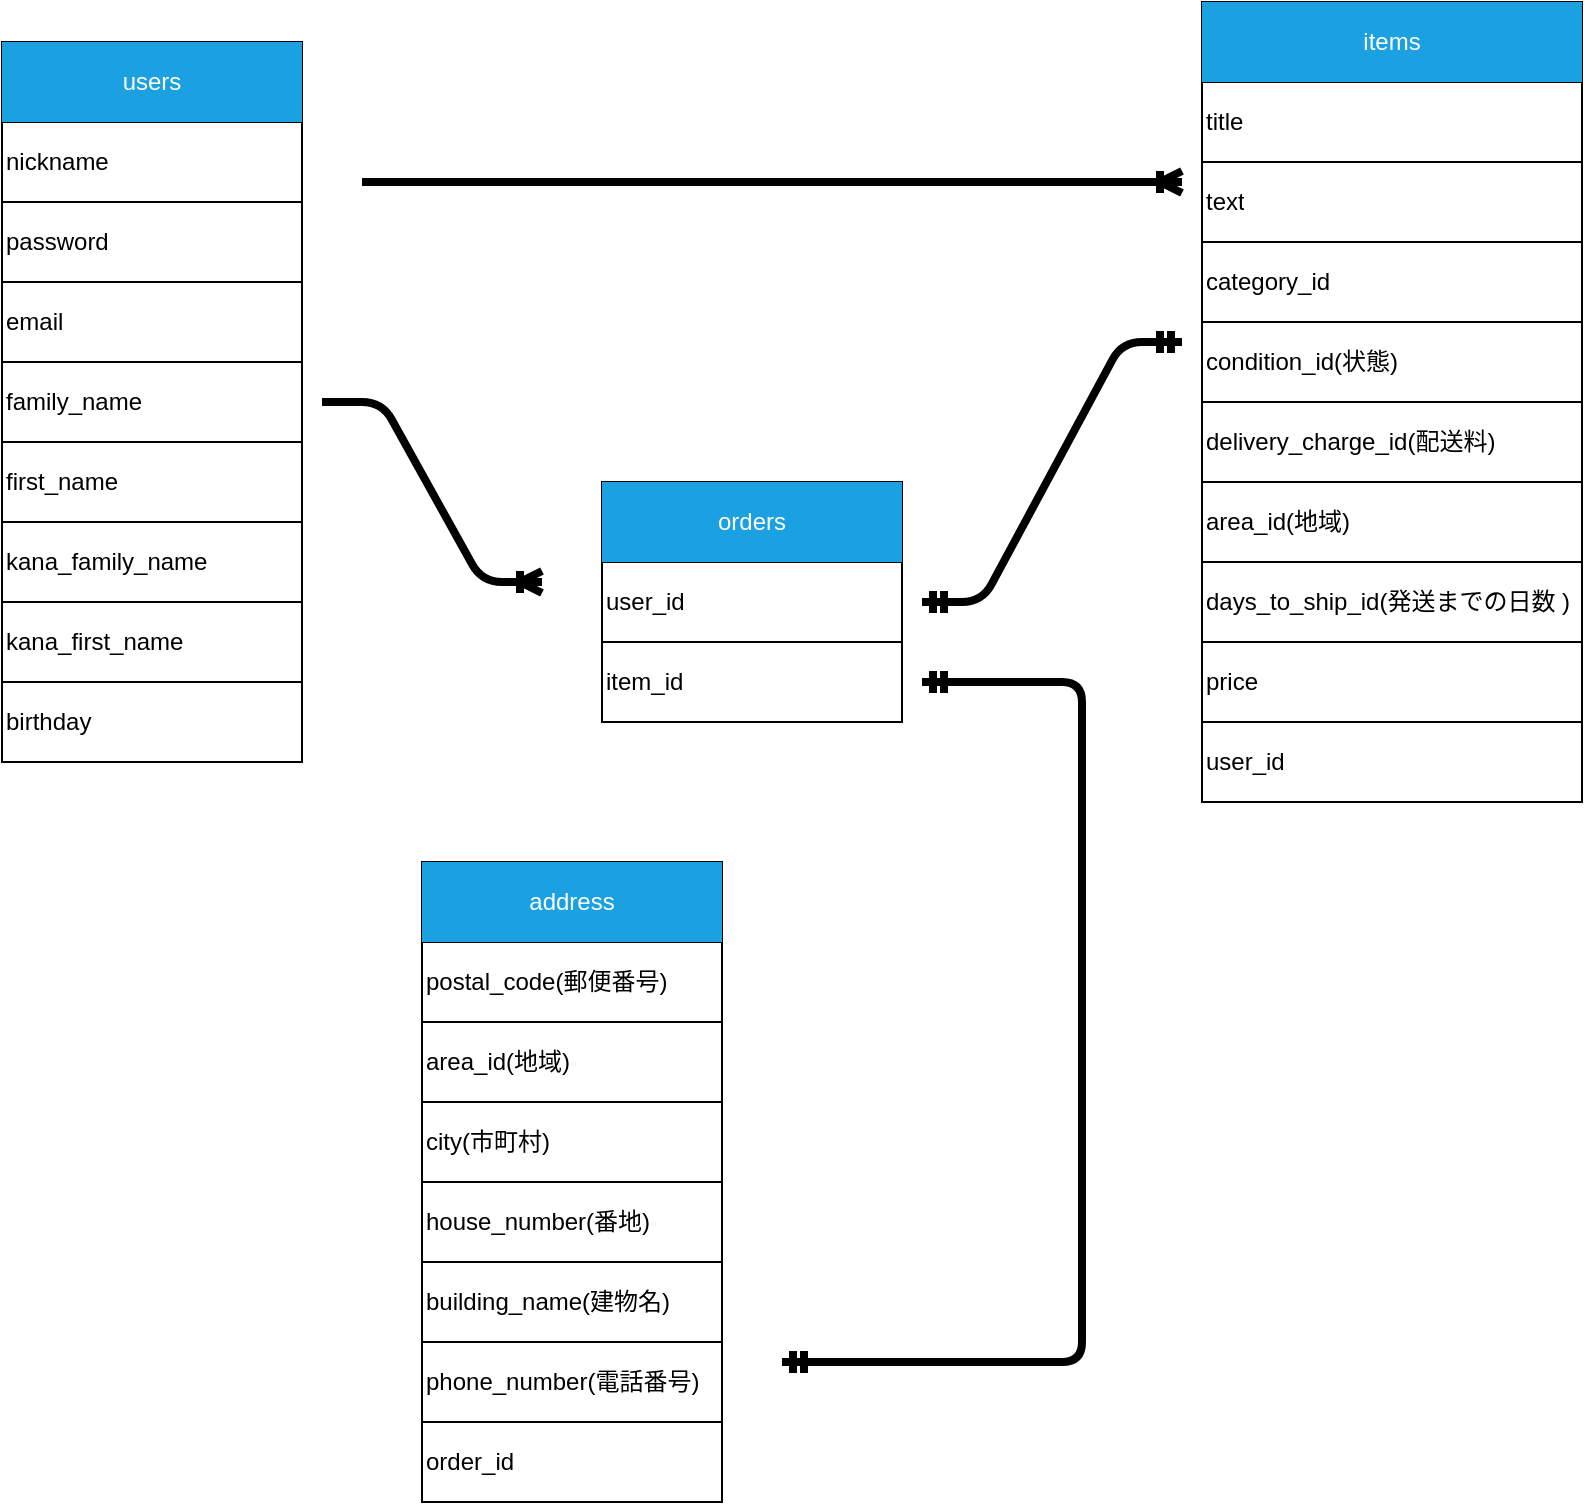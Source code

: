 <mxfile>
    <diagram id="GXkYhWcDg64RJHwpoIeN" name="ページ1">
        <mxGraphModel dx="1083" dy="779" grid="1" gridSize="10" guides="1" tooltips="1" connect="1" arrows="1" fold="1" page="1" pageScale="1" pageWidth="827" pageHeight="1169" math="0" shadow="0">
            <root>
                <mxCell id="0"/>
                <mxCell id="1" parent="0"/>
                <mxCell id="135" value="" style="shape=table;startSize=0;container=1;collapsible=0;childLayout=tableLayout;" parent="1" vertex="1">
                    <mxGeometry x="20" y="60" width="150" height="360" as="geometry"/>
                </mxCell>
                <mxCell id="136" value="" style="shape=tableRow;horizontal=0;startSize=0;swimlaneHead=0;swimlaneBody=0;top=0;left=0;bottom=0;right=0;collapsible=0;dropTarget=0;fillColor=none;points=[[0,0.5],[1,0.5]];portConstraint=eastwest;" parent="135" vertex="1">
                    <mxGeometry width="150" height="40" as="geometry"/>
                </mxCell>
                <mxCell id="137" value="users" style="shape=partialRectangle;html=1;whiteSpace=wrap;connectable=0;overflow=hidden;fillColor=#1ba1e2;top=0;left=0;bottom=0;right=0;pointerEvents=1;fontColor=#ffffff;strokeColor=#006EAF;" parent="136" vertex="1">
                    <mxGeometry width="150" height="40" as="geometry">
                        <mxRectangle width="150" height="40" as="alternateBounds"/>
                    </mxGeometry>
                </mxCell>
                <mxCell id="138" value="" style="shape=tableRow;horizontal=0;startSize=0;swimlaneHead=0;swimlaneBody=0;top=0;left=0;bottom=0;right=0;collapsible=0;dropTarget=0;fillColor=none;points=[[0,0.5],[1,0.5]];portConstraint=eastwest;" parent="135" vertex="1">
                    <mxGeometry y="40" width="150" height="40" as="geometry"/>
                </mxCell>
                <mxCell id="139" value="nickname" style="shape=partialRectangle;html=1;whiteSpace=wrap;connectable=0;overflow=hidden;fillColor=none;top=0;left=0;bottom=0;right=0;pointerEvents=1;align=left;" parent="138" vertex="1">
                    <mxGeometry width="150" height="40" as="geometry">
                        <mxRectangle width="150" height="40" as="alternateBounds"/>
                    </mxGeometry>
                </mxCell>
                <mxCell id="140" value="" style="shape=tableRow;horizontal=0;startSize=0;swimlaneHead=0;swimlaneBody=0;top=0;left=0;bottom=0;right=0;collapsible=0;dropTarget=0;fillColor=none;points=[[0,0.5],[1,0.5]];portConstraint=eastwest;" parent="135" vertex="1">
                    <mxGeometry y="80" width="150" height="40" as="geometry"/>
                </mxCell>
                <mxCell id="141" value="password" style="shape=partialRectangle;html=1;whiteSpace=wrap;connectable=0;overflow=hidden;fillColor=none;top=0;left=0;bottom=0;right=0;pointerEvents=1;align=left;" parent="140" vertex="1">
                    <mxGeometry width="150" height="40" as="geometry">
                        <mxRectangle width="150" height="40" as="alternateBounds"/>
                    </mxGeometry>
                </mxCell>
                <mxCell id="142" value="" style="shape=tableRow;horizontal=0;startSize=0;swimlaneHead=0;swimlaneBody=0;top=0;left=0;bottom=0;right=0;collapsible=0;dropTarget=0;fillColor=none;points=[[0,0.5],[1,0.5]];portConstraint=eastwest;" parent="135" vertex="1">
                    <mxGeometry y="120" width="150" height="40" as="geometry"/>
                </mxCell>
                <mxCell id="143" value="email" style="shape=partialRectangle;html=1;whiteSpace=wrap;connectable=0;overflow=hidden;fillColor=none;top=0;left=0;bottom=0;right=0;pointerEvents=1;align=left;" parent="142" vertex="1">
                    <mxGeometry width="150" height="40" as="geometry">
                        <mxRectangle width="150" height="40" as="alternateBounds"/>
                    </mxGeometry>
                </mxCell>
                <mxCell id="253" style="shape=tableRow;horizontal=0;startSize=0;swimlaneHead=0;swimlaneBody=0;top=0;left=0;bottom=0;right=0;collapsible=0;dropTarget=0;fillColor=none;points=[[0,0.5],[1,0.5]];portConstraint=eastwest;" vertex="1" parent="135">
                    <mxGeometry y="160" width="150" height="40" as="geometry"/>
                </mxCell>
                <mxCell id="254" value="family_name" style="shape=partialRectangle;html=1;whiteSpace=wrap;connectable=0;overflow=hidden;fillColor=none;top=0;left=0;bottom=0;right=0;pointerEvents=1;align=left;" vertex="1" parent="253">
                    <mxGeometry width="150" height="40" as="geometry">
                        <mxRectangle width="150" height="40" as="alternateBounds"/>
                    </mxGeometry>
                </mxCell>
                <mxCell id="251" style="shape=tableRow;horizontal=0;startSize=0;swimlaneHead=0;swimlaneBody=0;top=0;left=0;bottom=0;right=0;collapsible=0;dropTarget=0;fillColor=none;points=[[0,0.5],[1,0.5]];portConstraint=eastwest;" vertex="1" parent="135">
                    <mxGeometry y="200" width="150" height="40" as="geometry"/>
                </mxCell>
                <mxCell id="252" value="first_name" style="shape=partialRectangle;html=1;whiteSpace=wrap;connectable=0;overflow=hidden;fillColor=none;top=0;left=0;bottom=0;right=0;pointerEvents=1;align=left;" vertex="1" parent="251">
                    <mxGeometry width="150" height="40" as="geometry">
                        <mxRectangle width="150" height="40" as="alternateBounds"/>
                    </mxGeometry>
                </mxCell>
                <mxCell id="249" style="shape=tableRow;horizontal=0;startSize=0;swimlaneHead=0;swimlaneBody=0;top=0;left=0;bottom=0;right=0;collapsible=0;dropTarget=0;fillColor=none;points=[[0,0.5],[1,0.5]];portConstraint=eastwest;" vertex="1" parent="135">
                    <mxGeometry y="240" width="150" height="40" as="geometry"/>
                </mxCell>
                <mxCell id="250" value="kana_family_name" style="shape=partialRectangle;html=1;whiteSpace=wrap;connectable=0;overflow=hidden;fillColor=none;top=0;left=0;bottom=0;right=0;pointerEvents=1;align=left;" vertex="1" parent="249">
                    <mxGeometry width="150" height="40" as="geometry">
                        <mxRectangle width="150" height="40" as="alternateBounds"/>
                    </mxGeometry>
                </mxCell>
                <mxCell id="247" style="shape=tableRow;horizontal=0;startSize=0;swimlaneHead=0;swimlaneBody=0;top=0;left=0;bottom=0;right=0;collapsible=0;dropTarget=0;fillColor=none;points=[[0,0.5],[1,0.5]];portConstraint=eastwest;" vertex="1" parent="135">
                    <mxGeometry y="280" width="150" height="40" as="geometry"/>
                </mxCell>
                <mxCell id="248" value="kana_first_name" style="shape=partialRectangle;html=1;whiteSpace=wrap;connectable=0;overflow=hidden;fillColor=none;top=0;left=0;bottom=0;right=0;pointerEvents=1;align=left;" vertex="1" parent="247">
                    <mxGeometry width="150" height="40" as="geometry">
                        <mxRectangle width="150" height="40" as="alternateBounds"/>
                    </mxGeometry>
                </mxCell>
                <mxCell id="265" style="shape=tableRow;horizontal=0;startSize=0;swimlaneHead=0;swimlaneBody=0;top=0;left=0;bottom=0;right=0;collapsible=0;dropTarget=0;fillColor=none;points=[[0,0.5],[1,0.5]];portConstraint=eastwest;" vertex="1" parent="135">
                    <mxGeometry y="320" width="150" height="40" as="geometry"/>
                </mxCell>
                <mxCell id="266" value="birthday" style="shape=partialRectangle;html=1;whiteSpace=wrap;connectable=0;overflow=hidden;fillColor=none;top=0;left=0;bottom=0;right=0;pointerEvents=1;align=left;" vertex="1" parent="265">
                    <mxGeometry width="150" height="40" as="geometry">
                        <mxRectangle width="150" height="40" as="alternateBounds"/>
                    </mxGeometry>
                </mxCell>
                <mxCell id="159" value="" style="shape=table;startSize=0;container=1;collapsible=0;childLayout=tableLayout;" parent="1" vertex="1">
                    <mxGeometry x="620" y="40" width="190" height="400" as="geometry"/>
                </mxCell>
                <mxCell id="160" value="" style="shape=tableRow;horizontal=0;startSize=0;swimlaneHead=0;swimlaneBody=0;top=0;left=0;bottom=0;right=0;collapsible=0;dropTarget=0;fillColor=none;points=[[0,0.5],[1,0.5]];portConstraint=eastwest;" parent="159" vertex="1">
                    <mxGeometry width="190" height="40" as="geometry"/>
                </mxCell>
                <mxCell id="161" value="items" style="shape=partialRectangle;html=1;whiteSpace=wrap;connectable=0;overflow=hidden;fillColor=#1ba1e2;top=0;left=0;bottom=0;right=0;pointerEvents=1;fontColor=#ffffff;strokeColor=#006EAF;" parent="160" vertex="1">
                    <mxGeometry width="190" height="40" as="geometry">
                        <mxRectangle width="190" height="40" as="alternateBounds"/>
                    </mxGeometry>
                </mxCell>
                <mxCell id="164" value="" style="shape=tableRow;horizontal=0;startSize=0;swimlaneHead=0;swimlaneBody=0;top=0;left=0;bottom=0;right=0;collapsible=0;dropTarget=0;fillColor=none;points=[[0,0.5],[1,0.5]];portConstraint=eastwest;" parent="159" vertex="1">
                    <mxGeometry y="40" width="190" height="40" as="geometry"/>
                </mxCell>
                <mxCell id="165" value="title" style="shape=partialRectangle;html=1;whiteSpace=wrap;connectable=0;overflow=hidden;fillColor=none;top=0;left=0;bottom=0;right=0;pointerEvents=1;align=left;" parent="164" vertex="1">
                    <mxGeometry width="190" height="40" as="geometry">
                        <mxRectangle width="190" height="40" as="alternateBounds"/>
                    </mxGeometry>
                </mxCell>
                <mxCell id="166" value="" style="shape=tableRow;horizontal=0;startSize=0;swimlaneHead=0;swimlaneBody=0;top=0;left=0;bottom=0;right=0;collapsible=0;dropTarget=0;fillColor=none;points=[[0,0.5],[1,0.5]];portConstraint=eastwest;" parent="159" vertex="1">
                    <mxGeometry y="80" width="190" height="40" as="geometry"/>
                </mxCell>
                <mxCell id="167" value="text" style="shape=partialRectangle;html=1;whiteSpace=wrap;connectable=0;overflow=hidden;fillColor=none;top=0;left=0;bottom=0;right=0;pointerEvents=1;align=left;" parent="166" vertex="1">
                    <mxGeometry width="190" height="40" as="geometry">
                        <mxRectangle width="190" height="40" as="alternateBounds"/>
                    </mxGeometry>
                </mxCell>
                <mxCell id="192" style="shape=tableRow;horizontal=0;startSize=0;swimlaneHead=0;swimlaneBody=0;top=0;left=0;bottom=0;right=0;collapsible=0;dropTarget=0;fillColor=none;points=[[0,0.5],[1,0.5]];portConstraint=eastwest;" parent="159" vertex="1">
                    <mxGeometry y="120" width="190" height="40" as="geometry"/>
                </mxCell>
                <mxCell id="193" value="category_id" style="shape=partialRectangle;html=1;whiteSpace=wrap;connectable=0;overflow=hidden;fillColor=none;top=0;left=0;bottom=0;right=0;pointerEvents=1;align=left;" parent="192" vertex="1">
                    <mxGeometry width="190" height="40" as="geometry">
                        <mxRectangle width="190" height="40" as="alternateBounds"/>
                    </mxGeometry>
                </mxCell>
                <mxCell id="257" style="shape=tableRow;horizontal=0;startSize=0;swimlaneHead=0;swimlaneBody=0;top=0;left=0;bottom=0;right=0;collapsible=0;dropTarget=0;fillColor=none;points=[[0,0.5],[1,0.5]];portConstraint=eastwest;" vertex="1" parent="159">
                    <mxGeometry y="160" width="190" height="40" as="geometry"/>
                </mxCell>
                <mxCell id="258" value="condition_id(状態)" style="shape=partialRectangle;html=1;whiteSpace=wrap;connectable=0;overflow=hidden;fillColor=none;top=0;left=0;bottom=0;right=0;pointerEvents=1;align=left;" vertex="1" parent="257">
                    <mxGeometry width="190" height="40" as="geometry">
                        <mxRectangle width="190" height="40" as="alternateBounds"/>
                    </mxGeometry>
                </mxCell>
                <mxCell id="271" style="shape=tableRow;horizontal=0;startSize=0;swimlaneHead=0;swimlaneBody=0;top=0;left=0;bottom=0;right=0;collapsible=0;dropTarget=0;fillColor=none;points=[[0,0.5],[1,0.5]];portConstraint=eastwest;" vertex="1" parent="159">
                    <mxGeometry y="200" width="190" height="40" as="geometry"/>
                </mxCell>
                <mxCell id="272" value="delivery_charge_id(配送料)" style="shape=partialRectangle;html=1;whiteSpace=wrap;connectable=0;overflow=hidden;fillColor=none;top=0;left=0;bottom=0;right=0;pointerEvents=1;align=left;" vertex="1" parent="271">
                    <mxGeometry width="190" height="40" as="geometry">
                        <mxRectangle width="190" height="40" as="alternateBounds"/>
                    </mxGeometry>
                </mxCell>
                <mxCell id="269" style="shape=tableRow;horizontal=0;startSize=0;swimlaneHead=0;swimlaneBody=0;top=0;left=0;bottom=0;right=0;collapsible=0;dropTarget=0;fillColor=none;points=[[0,0.5],[1,0.5]];portConstraint=eastwest;" vertex="1" parent="159">
                    <mxGeometry y="240" width="190" height="40" as="geometry"/>
                </mxCell>
                <mxCell id="270" value="area_id(地域)" style="shape=partialRectangle;html=1;whiteSpace=wrap;connectable=0;overflow=hidden;fillColor=none;top=0;left=0;bottom=0;right=0;pointerEvents=1;align=left;" vertex="1" parent="269">
                    <mxGeometry width="190" height="40" as="geometry">
                        <mxRectangle width="190" height="40" as="alternateBounds"/>
                    </mxGeometry>
                </mxCell>
                <mxCell id="267" style="shape=tableRow;horizontal=0;startSize=0;swimlaneHead=0;swimlaneBody=0;top=0;left=0;bottom=0;right=0;collapsible=0;dropTarget=0;fillColor=none;points=[[0,0.5],[1,0.5]];portConstraint=eastwest;" vertex="1" parent="159">
                    <mxGeometry y="280" width="190" height="40" as="geometry"/>
                </mxCell>
                <mxCell id="268" value="days_to_ship_id(発送までの日数 )" style="shape=partialRectangle;html=1;whiteSpace=wrap;connectable=0;overflow=hidden;fillColor=none;top=0;left=0;bottom=0;right=0;pointerEvents=1;align=left;" vertex="1" parent="267">
                    <mxGeometry width="190" height="40" as="geometry">
                        <mxRectangle width="190" height="40" as="alternateBounds"/>
                    </mxGeometry>
                </mxCell>
                <mxCell id="273" style="shape=tableRow;horizontal=0;startSize=0;swimlaneHead=0;swimlaneBody=0;top=0;left=0;bottom=0;right=0;collapsible=0;dropTarget=0;fillColor=none;points=[[0,0.5],[1,0.5]];portConstraint=eastwest;" vertex="1" parent="159">
                    <mxGeometry y="320" width="190" height="40" as="geometry"/>
                </mxCell>
                <mxCell id="274" value="price" style="shape=partialRectangle;html=1;whiteSpace=wrap;connectable=0;overflow=hidden;fillColor=none;top=0;left=0;bottom=0;right=0;pointerEvents=1;align=left;" vertex="1" parent="273">
                    <mxGeometry width="190" height="40" as="geometry">
                        <mxRectangle width="190" height="40" as="alternateBounds"/>
                    </mxGeometry>
                </mxCell>
                <mxCell id="195" style="shape=tableRow;horizontal=0;startSize=0;swimlaneHead=0;swimlaneBody=0;top=0;left=0;bottom=0;right=0;collapsible=0;dropTarget=0;fillColor=none;points=[[0,0.5],[1,0.5]];portConstraint=eastwest;" parent="159" vertex="1">
                    <mxGeometry y="360" width="190" height="40" as="geometry"/>
                </mxCell>
                <mxCell id="196" value="user_id" style="shape=partialRectangle;html=1;whiteSpace=wrap;connectable=0;overflow=hidden;fillColor=none;top=0;left=0;bottom=0;right=0;pointerEvents=1;align=left;" parent="195" vertex="1">
                    <mxGeometry width="190" height="40" as="geometry">
                        <mxRectangle width="190" height="40" as="alternateBounds"/>
                    </mxGeometry>
                </mxCell>
                <mxCell id="197" value="" style="shape=table;startSize=0;container=1;collapsible=0;childLayout=tableLayout;" parent="1" vertex="1">
                    <mxGeometry x="230" y="470" width="150" height="320" as="geometry"/>
                </mxCell>
                <mxCell id="198" value="" style="shape=tableRow;horizontal=0;startSize=0;swimlaneHead=0;swimlaneBody=0;top=0;left=0;bottom=0;right=0;collapsible=0;dropTarget=0;fillColor=none;points=[[0,0.5],[1,0.5]];portConstraint=eastwest;" parent="197" vertex="1">
                    <mxGeometry width="150" height="40" as="geometry"/>
                </mxCell>
                <mxCell id="199" value="address" style="shape=partialRectangle;html=1;whiteSpace=wrap;connectable=0;overflow=hidden;fillColor=#1ba1e2;top=0;left=0;bottom=0;right=0;pointerEvents=1;fontColor=#ffffff;strokeColor=#006EAF;" parent="198" vertex="1">
                    <mxGeometry width="150" height="40" as="geometry">
                        <mxRectangle width="150" height="40" as="alternateBounds"/>
                    </mxGeometry>
                </mxCell>
                <mxCell id="206" style="shape=tableRow;horizontal=0;startSize=0;swimlaneHead=0;swimlaneBody=0;top=0;left=0;bottom=0;right=0;collapsible=0;dropTarget=0;fillColor=none;points=[[0,0.5],[1,0.5]];portConstraint=eastwest;" parent="197" vertex="1">
                    <mxGeometry y="40" width="150" height="40" as="geometry"/>
                </mxCell>
                <mxCell id="207" value="postal_code(郵便番号)" style="shape=partialRectangle;html=1;whiteSpace=wrap;connectable=0;overflow=hidden;fillColor=none;top=0;left=0;bottom=0;right=0;pointerEvents=1;align=left;" parent="206" vertex="1">
                    <mxGeometry width="150" height="40" as="geometry">
                        <mxRectangle width="150" height="40" as="alternateBounds"/>
                    </mxGeometry>
                </mxCell>
                <mxCell id="277" style="shape=tableRow;horizontal=0;startSize=0;swimlaneHead=0;swimlaneBody=0;top=0;left=0;bottom=0;right=0;collapsible=0;dropTarget=0;fillColor=none;points=[[0,0.5],[1,0.5]];portConstraint=eastwest;" vertex="1" parent="197">
                    <mxGeometry y="80" width="150" height="40" as="geometry"/>
                </mxCell>
                <mxCell id="278" value="area_id(地域)" style="shape=partialRectangle;html=1;whiteSpace=wrap;connectable=0;overflow=hidden;fillColor=none;top=0;left=0;bottom=0;right=0;pointerEvents=1;align=left;" vertex="1" parent="277">
                    <mxGeometry width="150" height="40" as="geometry">
                        <mxRectangle width="150" height="40" as="alternateBounds"/>
                    </mxGeometry>
                </mxCell>
                <mxCell id="210" style="shape=tableRow;horizontal=0;startSize=0;swimlaneHead=0;swimlaneBody=0;top=0;left=0;bottom=0;right=0;collapsible=0;dropTarget=0;fillColor=none;points=[[0,0.5],[1,0.5]];portConstraint=eastwest;" parent="197" vertex="1">
                    <mxGeometry y="120" width="150" height="40" as="geometry"/>
                </mxCell>
                <mxCell id="211" value="city(市町村)" style="shape=partialRectangle;html=1;whiteSpace=wrap;connectable=0;overflow=hidden;fillColor=none;top=0;left=0;bottom=0;right=0;pointerEvents=1;align=left;" parent="210" vertex="1">
                    <mxGeometry width="150" height="40" as="geometry">
                        <mxRectangle width="150" height="40" as="alternateBounds"/>
                    </mxGeometry>
                </mxCell>
                <mxCell id="212" style="shape=tableRow;horizontal=0;startSize=0;swimlaneHead=0;swimlaneBody=0;top=0;left=0;bottom=0;right=0;collapsible=0;dropTarget=0;fillColor=none;points=[[0,0.5],[1,0.5]];portConstraint=eastwest;" parent="197" vertex="1">
                    <mxGeometry y="160" width="150" height="40" as="geometry"/>
                </mxCell>
                <mxCell id="213" value="house_number(番地)" style="shape=partialRectangle;html=1;whiteSpace=wrap;connectable=0;overflow=hidden;fillColor=none;top=0;left=0;bottom=0;right=0;pointerEvents=1;align=left;" parent="212" vertex="1">
                    <mxGeometry width="150" height="40" as="geometry">
                        <mxRectangle width="150" height="40" as="alternateBounds"/>
                    </mxGeometry>
                </mxCell>
                <mxCell id="214" style="shape=tableRow;horizontal=0;startSize=0;swimlaneHead=0;swimlaneBody=0;top=0;left=0;bottom=0;right=0;collapsible=0;dropTarget=0;fillColor=none;points=[[0,0.5],[1,0.5]];portConstraint=eastwest;" parent="197" vertex="1">
                    <mxGeometry y="200" width="150" height="40" as="geometry"/>
                </mxCell>
                <mxCell id="215" value="building_name(建物名)" style="shape=partialRectangle;html=1;whiteSpace=wrap;connectable=0;overflow=hidden;fillColor=none;top=0;left=0;bottom=0;right=0;pointerEvents=1;align=left;" parent="214" vertex="1">
                    <mxGeometry width="150" height="40" as="geometry">
                        <mxRectangle width="150" height="40" as="alternateBounds"/>
                    </mxGeometry>
                </mxCell>
                <mxCell id="223" style="shape=tableRow;horizontal=0;startSize=0;swimlaneHead=0;swimlaneBody=0;top=0;left=0;bottom=0;right=0;collapsible=0;dropTarget=0;fillColor=none;points=[[0,0.5],[1,0.5]];portConstraint=eastwest;" parent="197" vertex="1">
                    <mxGeometry y="240" width="150" height="40" as="geometry"/>
                </mxCell>
                <mxCell id="224" value="phone_number(電話番号)" style="shape=partialRectangle;html=1;whiteSpace=wrap;connectable=0;overflow=hidden;fillColor=none;top=0;left=0;bottom=0;right=0;pointerEvents=1;align=left;" parent="223" vertex="1">
                    <mxGeometry width="150" height="40" as="geometry">
                        <mxRectangle width="150" height="40" as="alternateBounds"/>
                    </mxGeometry>
                </mxCell>
                <mxCell id="243" style="shape=tableRow;horizontal=0;startSize=0;swimlaneHead=0;swimlaneBody=0;top=0;left=0;bottom=0;right=0;collapsible=0;dropTarget=0;fillColor=none;points=[[0,0.5],[1,0.5]];portConstraint=eastwest;" vertex="1" parent="197">
                    <mxGeometry y="280" width="150" height="40" as="geometry"/>
                </mxCell>
                <mxCell id="244" value="order_id" style="shape=partialRectangle;html=1;whiteSpace=wrap;connectable=0;overflow=hidden;fillColor=none;top=0;left=0;bottom=0;right=0;pointerEvents=1;align=left;" vertex="1" parent="243">
                    <mxGeometry width="150" height="40" as="geometry">
                        <mxRectangle width="150" height="40" as="alternateBounds"/>
                    </mxGeometry>
                </mxCell>
                <mxCell id="220" value="" style="edgeStyle=entityRelationEdgeStyle;fontSize=12;html=1;endArrow=ERmandOne;startArrow=ERmandOne;strokeWidth=4;" parent="1" edge="1">
                    <mxGeometry width="100" height="100" relative="1" as="geometry">
                        <mxPoint x="480" y="340" as="sourcePoint"/>
                        <mxPoint x="610" y="210" as="targetPoint"/>
                    </mxGeometry>
                </mxCell>
                <mxCell id="222" value="" style="edgeStyle=entityRelationEdgeStyle;fontSize=12;html=1;endArrow=ERoneToMany;strokeWidth=4;" parent="1" edge="1">
                    <mxGeometry width="100" height="100" relative="1" as="geometry">
                        <mxPoint x="200" y="130" as="sourcePoint"/>
                        <mxPoint x="610" y="130" as="targetPoint"/>
                    </mxGeometry>
                </mxCell>
                <mxCell id="227" value="" style="shape=table;startSize=0;container=1;collapsible=0;childLayout=tableLayout;" vertex="1" parent="1">
                    <mxGeometry x="320" y="280" width="150" height="120" as="geometry"/>
                </mxCell>
                <mxCell id="228" value="" style="shape=tableRow;horizontal=0;startSize=0;swimlaneHead=0;swimlaneBody=0;top=0;left=0;bottom=0;right=0;collapsible=0;dropTarget=0;fillColor=none;points=[[0,0.5],[1,0.5]];portConstraint=eastwest;" vertex="1" parent="227">
                    <mxGeometry width="150" height="40" as="geometry"/>
                </mxCell>
                <mxCell id="229" value="orders" style="shape=partialRectangle;html=1;whiteSpace=wrap;connectable=0;overflow=hidden;fillColor=#1ba1e2;top=0;left=0;bottom=0;right=0;pointerEvents=1;fontColor=#ffffff;strokeColor=#006EAF;" vertex="1" parent="228">
                    <mxGeometry width="150" height="40" as="geometry">
                        <mxRectangle width="150" height="40" as="alternateBounds"/>
                    </mxGeometry>
                </mxCell>
                <mxCell id="230" style="shape=tableRow;horizontal=0;startSize=0;swimlaneHead=0;swimlaneBody=0;top=0;left=0;bottom=0;right=0;collapsible=0;dropTarget=0;fillColor=none;points=[[0,0.5],[1,0.5]];portConstraint=eastwest;" vertex="1" parent="227">
                    <mxGeometry y="40" width="150" height="40" as="geometry"/>
                </mxCell>
                <mxCell id="231" value="user_id" style="shape=partialRectangle;html=1;whiteSpace=wrap;connectable=0;overflow=hidden;fillColor=none;top=0;left=0;bottom=0;right=0;pointerEvents=1;align=left;" vertex="1" parent="230">
                    <mxGeometry width="150" height="40" as="geometry">
                        <mxRectangle width="150" height="40" as="alternateBounds"/>
                    </mxGeometry>
                </mxCell>
                <mxCell id="232" style="shape=tableRow;horizontal=0;startSize=0;swimlaneHead=0;swimlaneBody=0;top=0;left=0;bottom=0;right=0;collapsible=0;dropTarget=0;fillColor=none;points=[[0,0.5],[1,0.5]];portConstraint=eastwest;" vertex="1" parent="227">
                    <mxGeometry y="80" width="150" height="40" as="geometry"/>
                </mxCell>
                <mxCell id="233" value="item_id" style="shape=partialRectangle;html=1;whiteSpace=wrap;connectable=0;overflow=hidden;fillColor=none;top=0;left=0;bottom=0;right=0;pointerEvents=1;align=left;" vertex="1" parent="232">
                    <mxGeometry width="150" height="40" as="geometry">
                        <mxRectangle width="150" height="40" as="alternateBounds"/>
                    </mxGeometry>
                </mxCell>
                <mxCell id="240" value="" style="edgeStyle=orthogonalEdgeStyle;fontSize=12;html=1;endArrow=ERmandOne;startArrow=ERmandOne;strokeWidth=4;" edge="1" parent="1">
                    <mxGeometry width="100" height="100" relative="1" as="geometry">
                        <mxPoint x="410" y="720" as="sourcePoint"/>
                        <mxPoint x="480" y="380" as="targetPoint"/>
                        <Array as="points">
                            <mxPoint x="560" y="720"/>
                            <mxPoint x="560" y="380"/>
                        </Array>
                    </mxGeometry>
                </mxCell>
                <mxCell id="260" value="" style="edgeStyle=entityRelationEdgeStyle;fontSize=12;html=1;endArrow=ERoneToMany;strokeWidth=4;" edge="1" parent="1">
                    <mxGeometry width="100" height="100" relative="1" as="geometry">
                        <mxPoint x="180" y="240" as="sourcePoint"/>
                        <mxPoint x="290" y="330" as="targetPoint"/>
                    </mxGeometry>
                </mxCell>
            </root>
        </mxGraphModel>
    </diagram>
</mxfile>
